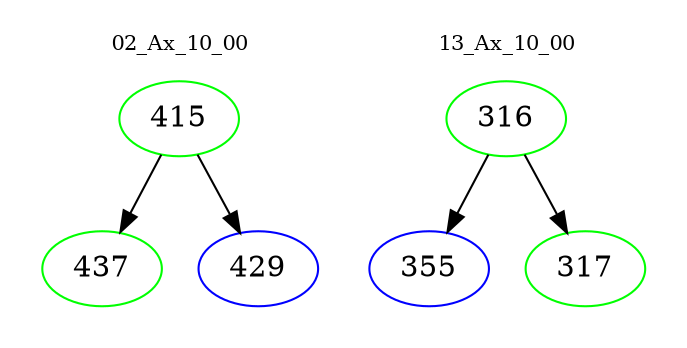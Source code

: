 digraph{
subgraph cluster_0 {
color = white
label = "02_Ax_10_00";
fontsize=10;
T0_415 [label="415", color="green"]
T0_415 -> T0_437 [color="black"]
T0_437 [label="437", color="green"]
T0_415 -> T0_429 [color="black"]
T0_429 [label="429", color="blue"]
}
subgraph cluster_1 {
color = white
label = "13_Ax_10_00";
fontsize=10;
T1_316 [label="316", color="green"]
T1_316 -> T1_355 [color="black"]
T1_355 [label="355", color="blue"]
T1_316 -> T1_317 [color="black"]
T1_317 [label="317", color="green"]
}
}

